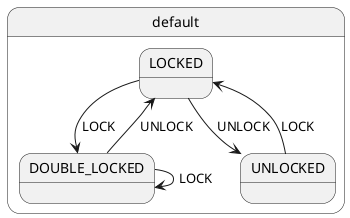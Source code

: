 @startuml
state default {
  LOCKED --> DOUBLE_LOCKED : LOCK
  LOCKED --> UNLOCKED : UNLOCK
  DOUBLE_LOCKED --> LOCKED : UNLOCK
  DOUBLE_LOCKED --> DOUBLE_LOCKED : LOCK
  UNLOCKED --> LOCKED : LOCK
}
@enduml
